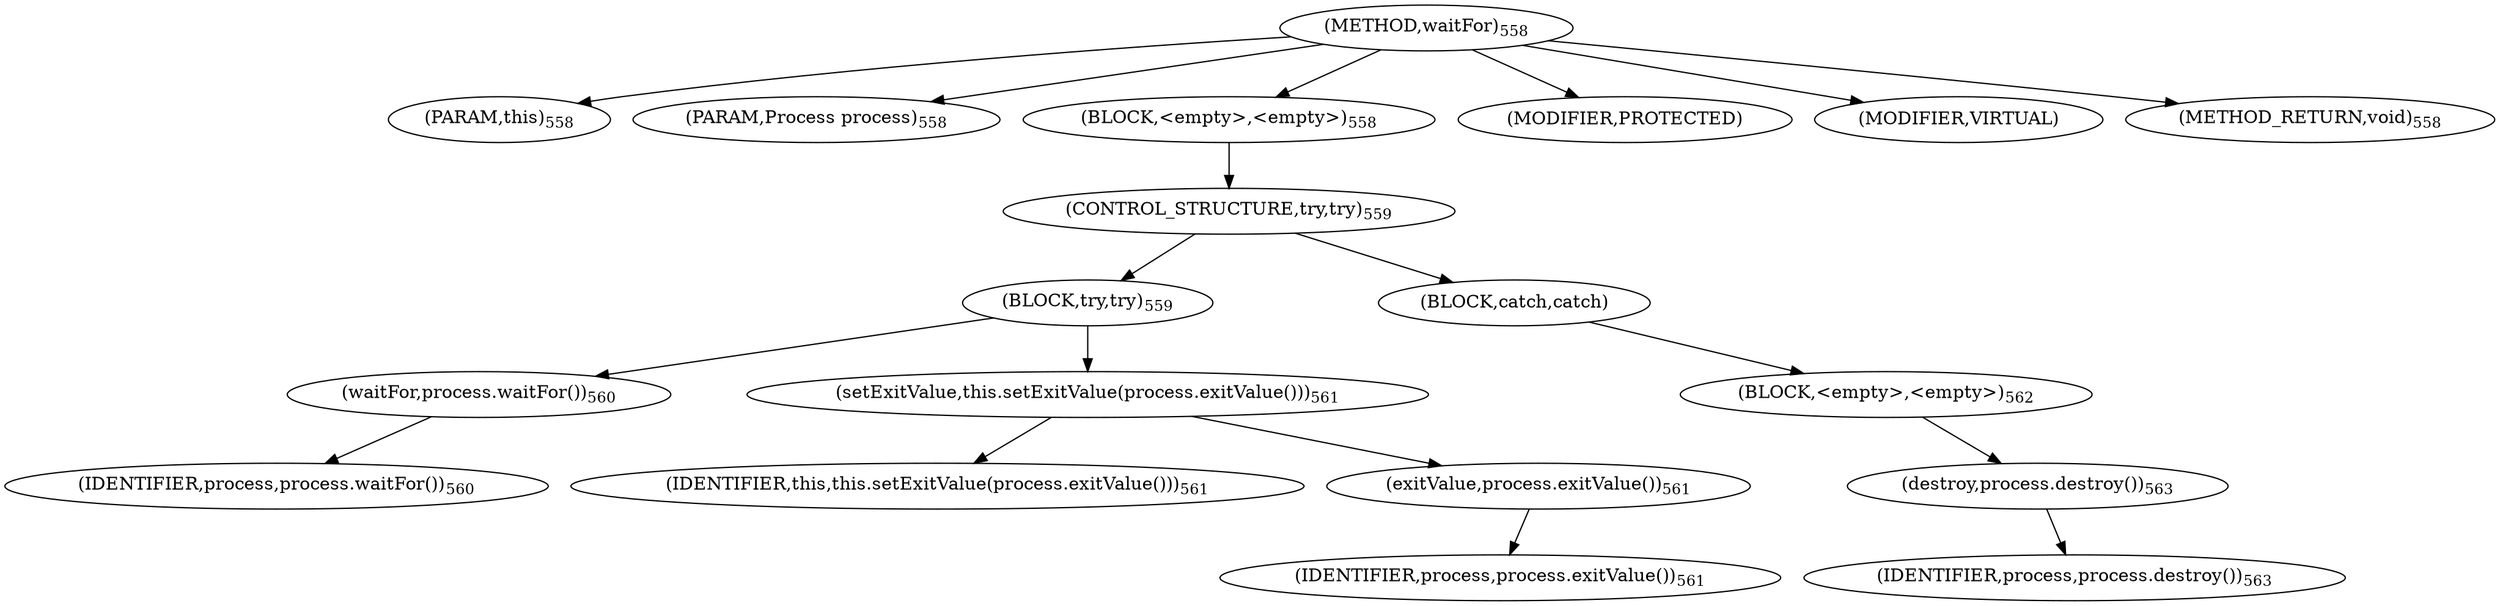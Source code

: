digraph "waitFor" {  
"1069" [label = <(METHOD,waitFor)<SUB>558</SUB>> ]
"47" [label = <(PARAM,this)<SUB>558</SUB>> ]
"1070" [label = <(PARAM,Process process)<SUB>558</SUB>> ]
"1071" [label = <(BLOCK,&lt;empty&gt;,&lt;empty&gt;)<SUB>558</SUB>> ]
"1072" [label = <(CONTROL_STRUCTURE,try,try)<SUB>559</SUB>> ]
"1073" [label = <(BLOCK,try,try)<SUB>559</SUB>> ]
"1074" [label = <(waitFor,process.waitFor())<SUB>560</SUB>> ]
"1075" [label = <(IDENTIFIER,process,process.waitFor())<SUB>560</SUB>> ]
"1076" [label = <(setExitValue,this.setExitValue(process.exitValue()))<SUB>561</SUB>> ]
"46" [label = <(IDENTIFIER,this,this.setExitValue(process.exitValue()))<SUB>561</SUB>> ]
"1077" [label = <(exitValue,process.exitValue())<SUB>561</SUB>> ]
"1078" [label = <(IDENTIFIER,process,process.exitValue())<SUB>561</SUB>> ]
"1079" [label = <(BLOCK,catch,catch)> ]
"1080" [label = <(BLOCK,&lt;empty&gt;,&lt;empty&gt;)<SUB>562</SUB>> ]
"1081" [label = <(destroy,process.destroy())<SUB>563</SUB>> ]
"1082" [label = <(IDENTIFIER,process,process.destroy())<SUB>563</SUB>> ]
"1083" [label = <(MODIFIER,PROTECTED)> ]
"1084" [label = <(MODIFIER,VIRTUAL)> ]
"1085" [label = <(METHOD_RETURN,void)<SUB>558</SUB>> ]
  "1069" -> "47" 
  "1069" -> "1070" 
  "1069" -> "1071" 
  "1069" -> "1083" 
  "1069" -> "1084" 
  "1069" -> "1085" 
  "1071" -> "1072" 
  "1072" -> "1073" 
  "1072" -> "1079" 
  "1073" -> "1074" 
  "1073" -> "1076" 
  "1074" -> "1075" 
  "1076" -> "46" 
  "1076" -> "1077" 
  "1077" -> "1078" 
  "1079" -> "1080" 
  "1080" -> "1081" 
  "1081" -> "1082" 
}
